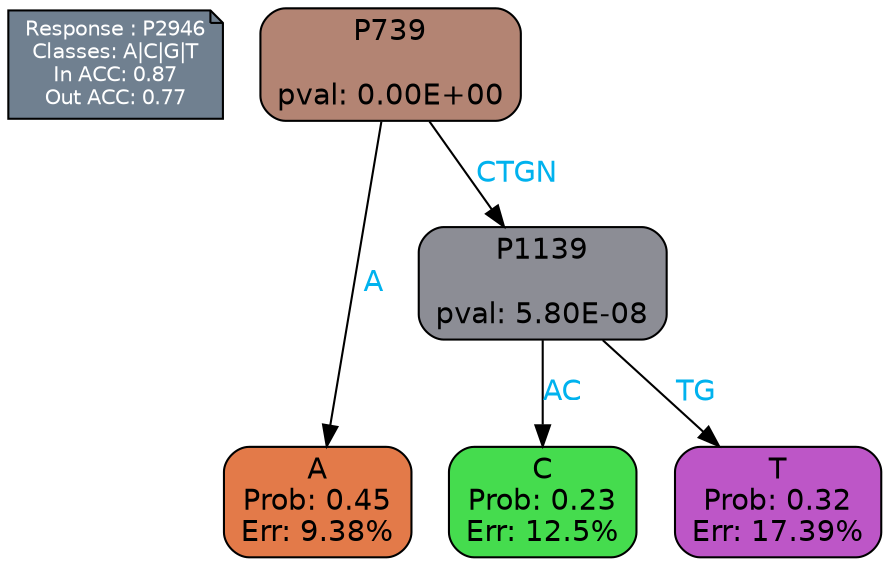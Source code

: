digraph Tree {
node [shape=box, style="filled, rounded", color="black", fontname=helvetica] ;
graph [ranksep=equally, splines=polylines, bgcolor=transparent, dpi=600] ;
edge [fontname=helvetica] ;
LEGEND [label="Response : P2946
Classes: A|C|G|T
In ACC: 0.87
Out ACC: 0.77
",shape=note,align=left,style=filled,fillcolor="slategray",fontcolor="white",fontsize=10];1 [label="P739

pval: 0.00E+00", fillcolor="#b38473"] ;
2 [label="A
Prob: 0.45
Err: 9.38%", fillcolor="#e37a49"] ;
3 [label="P1139

pval: 5.80E-08", fillcolor="#8c8d95"] ;
4 [label="C
Prob: 0.23
Err: 12.5%", fillcolor="#45dc4e"] ;
5 [label="T
Prob: 0.32
Err: 17.39%", fillcolor="#bd56c7"] ;
1 -> 2 [label="A",fontcolor=deepskyblue2] ;
1 -> 3 [label="CTGN",fontcolor=deepskyblue2] ;
3 -> 4 [label="AC",fontcolor=deepskyblue2] ;
3 -> 5 [label="TG",fontcolor=deepskyblue2] ;
{rank = same; 2;4;5;}{rank = same; LEGEND;1;}}